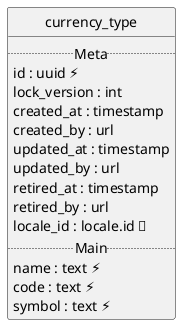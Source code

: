 @startuml uml
skinparam monochrome true
skinparam linetype ortho
hide circle

entity currency_type {
  .. Meta ..
  id : uuid ⚡
  lock_version : int
  created_at : timestamp
  created_by : url
  updated_at : timestamp
  updated_by : url
  retired_at : timestamp
  retired_by : url
  locale_id : locale.id 🔑
  .. Main ..
  name : text ⚡
  code : text ⚡
  symbol : text ⚡
}

@enduml

